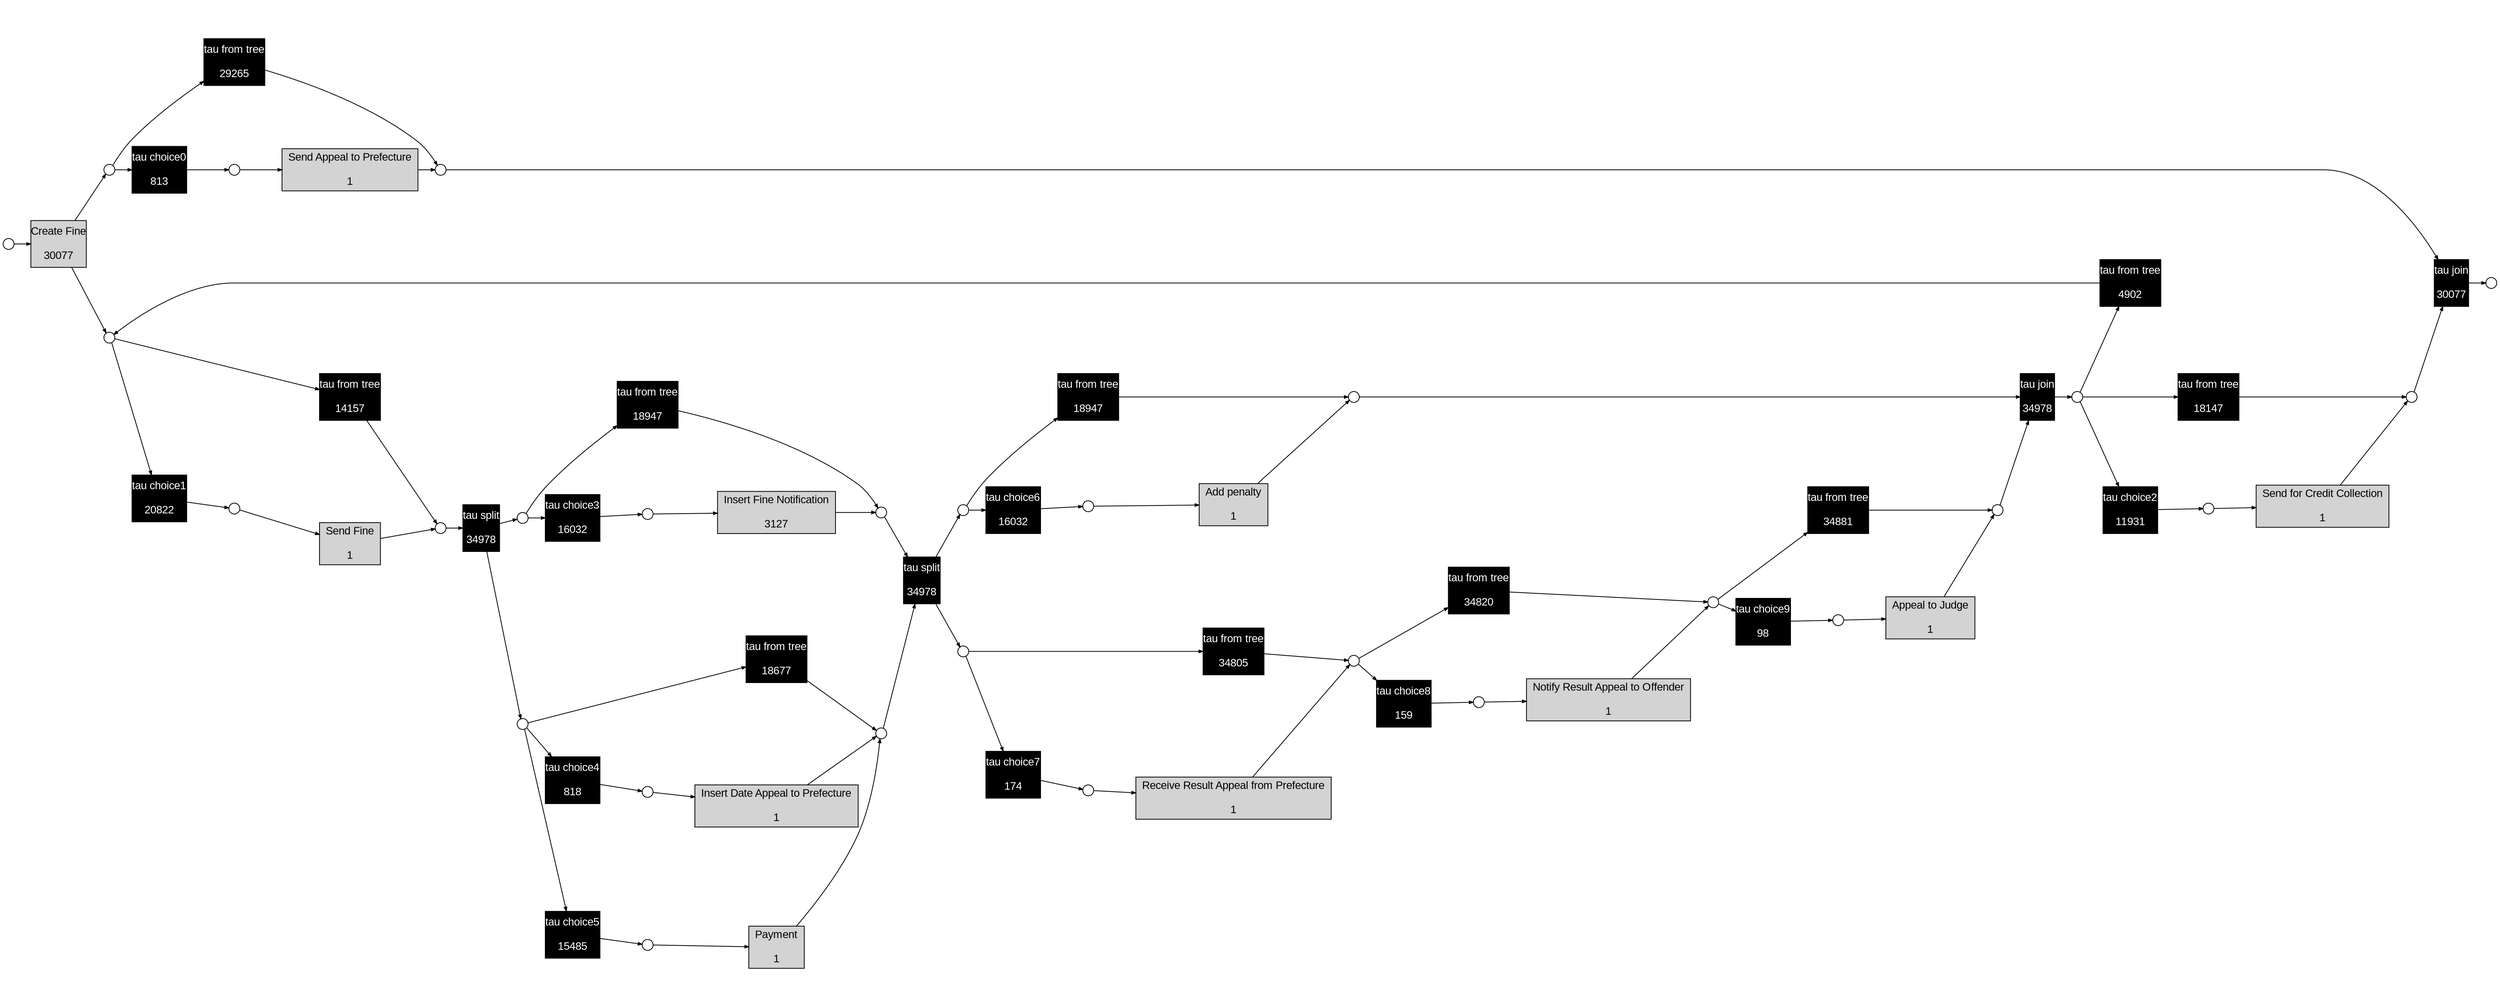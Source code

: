 digraph G { 
ranksep=".3"; fontsize="14"; remincross=true; margin="0.0,0.0"; fontname="Arial";rankdir="LR";
edge [arrowsize="0.5"];
node [height=".2",width=".2",fontname="Arial",fontsize="14"];
ratio=0.4;
id1 [shape="box",margin="0, 0.1",label="Create Fine\n\n30077",style="filled"];
id2 [shape="box",margin="0, 0.1",color="black",fontcolor="white",label="tau join\n\n30077",style="filled"];
id3 [shape="box",margin="0, 0.1",color="black",fontcolor="white",label="tau from tree\n\n29265",style="filled"];
id4 [shape="box",label="Send Appeal to Prefecture\n\n1",style="filled"];
id5 [shape="box",margin="0, 0.1",color="black",fontcolor="white",label="tau from tree\n\n14157",style="filled"];
id6 [shape="box",label="Send Fine\n\n1",style="filled"];
id7 [shape="box",margin="0, 0.1",color="black",fontcolor="white",label="tau split\n\n34978",style="filled"];
id8 [shape="box",margin="0, 0.1",color="black",fontcolor="white",label="tau from tree\n\n18947",style="filled"];
id9 [shape="box",label="Insert Fine Notification\n\n3127",style="filled"];
id10 [shape="box",margin="0, 0.1",color="black",fontcolor="white",label="tau from tree\n\n18677",style="filled"];
id11 [shape="box",label="Payment\n\n1",style="filled"];
id12 [shape="box",label="Insert Date Appeal to Prefecture\n\n1",style="filled"];
id13 [shape="box",margin="0, 0.1",color="black",fontcolor="white",label="tau split\n\n34978",style="filled"];
id14 [shape="box",margin="0, 0.1",color="black",fontcolor="white",label="tau join\n\n34978",style="filled"];
id15 [shape="box",margin="0, 0.1",color="black",fontcolor="white",label="tau from tree\n\n18947",style="filled"];
id16 [shape="box",label="Add penalty\n\n1",style="filled"];
id17 [shape="box",margin="0, 0.1",color="black",fontcolor="white",label="tau from tree\n\n34805",style="filled"];
id18 [shape="box",label="Receive Result Appeal from Prefecture\n\n1",style="filled"];
id19 [shape="box",margin="0, 0.1",color="black",fontcolor="white",label="tau from tree\n\n34820",style="filled"];
id20 [shape="box",label="Notify Result Appeal to Offender\n\n1",style="filled"];
id21 [shape="box",margin="0, 0.1",color="black",fontcolor="white",label="tau from tree\n\n34881",style="filled"];
id22 [shape="box",label="Appeal to Judge\n\n1",style="filled"];
id23 [shape="box",margin="0, 0.1",color="black",fontcolor="white",label="tau from tree\n\n4902",style="filled"];
id24 [shape="box",margin="0, 0.1",color="black",fontcolor="white",label="tau from tree\n\n18147",style="filled"];
id25 [shape="box",label="Send for Credit Collection\n\n1",style="filled"];
id26 [shape="box",margin="0, 0.1",color="black",fontcolor="white",label="tau choice0\n\n813",style="filled"];
id27 [shape="box",margin="0, 0.1",color="black",fontcolor="white",label="tau choice1\n\n20822",style="filled"];
id28 [shape="box",margin="0, 0.1",color="black",fontcolor="white",label="tau choice2\n\n11931",style="filled"];
id29 [shape="box",margin="0, 0.1",color="black",fontcolor="white",label="tau choice3\n\n16032",style="filled"];
id30 [shape="box",margin="0, 0.1",color="black",fontcolor="white",label="tau choice4\n\n818",style="filled"];
id31 [shape="box",margin="0, 0.1",color="black",fontcolor="white",label="tau choice5\n\n15485",style="filled"];
id32 [shape="box",margin="0, 0.1",color="black",fontcolor="white",label="tau choice6\n\n16032",style="filled"];
id33 [shape="box",margin="0, 0.1",color="black",fontcolor="white",label="tau choice7\n\n174",style="filled"];
id34 [shape="box",margin="0, 0.1",color="black",fontcolor="white",label="tau choice8\n\n159",style="filled"];
id35 [shape="box",margin="0, 0.1",color="black",fontcolor="white",label="tau choice9\n\n98",style="filled"];
id36 [shape="circle",label=""];
id37 [shape="circle",label=""];
id38 [shape="circle",label=""];
id39 [shape="circle",label=""];
id40 [shape="circle",label=""];
id41 [shape="circle",label=""];
id42 [shape="circle",label=""];
id43 [shape="circle",label=""];
id44 [shape="circle",label=""];
id45 [shape="circle",label=""];
id46 [shape="circle",label=""];
id47 [shape="circle",label=""];
id48 [shape="circle",label=""];
id49 [shape="circle",label=""];
id50 [shape="circle",label=""];
id51 [shape="circle",label=""];
id52 [shape="circle",label=""];
id53 [shape="circle",label=""];
id54 [shape="circle",label=""];
id55 [shape="circle",label=""];
id56 [shape="circle",label=""];
id57 [shape="circle",label=""];
id58 [shape="circle",label=""];
id59 [shape="circle",label=""];
id60 [shape="circle",label=""];
id61 [shape="circle",label=""];
id62 [shape="circle",label=""];
id63 [shape="circle",label=""];
id36 -> id1
id16 -> id49
id8 -> id45
id50 -> id17
id38 -> id26
id48 -> id15
id60 -> id16
id24 -> id41
id32 -> id60
id9 -> id45
id5 -> id43
id46 -> id10
id22 -> id51
id2 -> id37
id39 -> id2
id41 -> id2
id10 -> id47
id34 -> id62
id42 -> id23
id42 -> id28
id62 -> id20
id58 -> id12
id56 -> id25
id13 -> id48
id40 -> id5
id21 -> id51
id46 -> id31
id11 -> id47
id48 -> id32
id38 -> id3
id49 -> id14
id15 -> id49
id53 -> id21
id28 -> id56
id3 -> id39
id33 -> id61
id4 -> id39
id14 -> id42
id47 -> id13
id55 -> id6
id44 -> id8
id12 -> id47
id53 -> id35
id6 -> id43
id27 -> id55
id17 -> id52
id35 -> id63
id51 -> id14
id29 -> id57
id50 -> id33
id52 -> id34
id23 -> id40
id30 -> id58
id25 -> id41
id18 -> id52
id40 -> id27
id19 -> id53
id13 -> id50
id63 -> id22
id7 -> id46
id1 -> id40
id52 -> id19
id20 -> id53
id43 -> id7
id59 -> id11
id61 -> id18
id26 -> id54
id54 -> id4
id42 -> id24
id1 -> id38
id44 -> id29
id57 -> id9
id46 -> id30
id31 -> id59
id7 -> id44
id45 -> id13
}